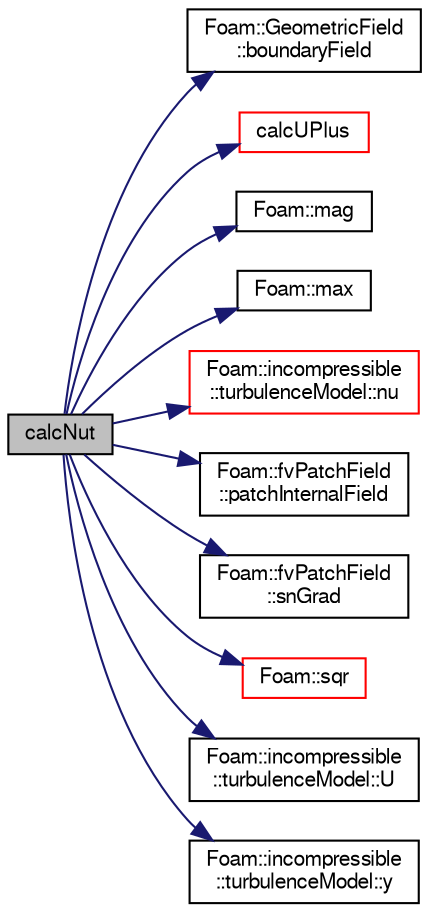 digraph "calcNut"
{
  bgcolor="transparent";
  edge [fontname="FreeSans",fontsize="10",labelfontname="FreeSans",labelfontsize="10"];
  node [fontname="FreeSans",fontsize="10",shape=record];
  rankdir="LR";
  Node19 [label="calcNut",height=0.2,width=0.4,color="black", fillcolor="grey75", style="filled", fontcolor="black"];
  Node19 -> Node20 [color="midnightblue",fontsize="10",style="solid",fontname="FreeSans"];
  Node20 [label="Foam::GeometricField\l::boundaryField",height=0.2,width=0.4,color="black",URL="$a22434.html#a3c6c1a789b48ea0c5e8bff64f9c14f2d",tooltip="Return reference to GeometricBoundaryField. "];
  Node19 -> Node21 [color="midnightblue",fontsize="10",style="solid",fontname="FreeSans"];
  Node21 [label="calcUPlus",height=0.2,width=0.4,color="red",URL="$a30998.html#aa8fadcd32e1db33e529682e41f8e17d1",tooltip="Calculate wall u+ from table. "];
  Node19 -> Node24 [color="midnightblue",fontsize="10",style="solid",fontname="FreeSans"];
  Node24 [label="Foam::mag",height=0.2,width=0.4,color="black",URL="$a21124.html#a929da2a3fdcf3dacbbe0487d3a330dae"];
  Node19 -> Node25 [color="midnightblue",fontsize="10",style="solid",fontname="FreeSans"];
  Node25 [label="Foam::max",height=0.2,width=0.4,color="black",URL="$a21124.html#ac993e906cf2774ae77e666bc24e81733"];
  Node19 -> Node26 [color="midnightblue",fontsize="10",style="solid",fontname="FreeSans"];
  Node26 [label="Foam::incompressible\l::turbulenceModel::nu",height=0.2,width=0.4,color="red",URL="$a31102.html#aa739f3daeda1884fecc84f2b36a24021",tooltip="Return the laminar viscosity. "];
  Node19 -> Node385 [color="midnightblue",fontsize="10",style="solid",fontname="FreeSans"];
  Node385 [label="Foam::fvPatchField\l::patchInternalField",height=0.2,width=0.4,color="black",URL="$a22354.html#a3b74a67629ed67899295ec63e8f9ae84",tooltip="Return internal field next to patch as patch field. "];
  Node19 -> Node386 [color="midnightblue",fontsize="10",style="solid",fontname="FreeSans"];
  Node386 [label="Foam::fvPatchField\l::snGrad",height=0.2,width=0.4,color="black",URL="$a22354.html#a4e21804a54c15c57d187b21feff6f267",tooltip="Return patch-normal gradient. "];
  Node19 -> Node387 [color="midnightblue",fontsize="10",style="solid",fontname="FreeSans"];
  Node387 [label="Foam::sqr",height=0.2,width=0.4,color="red",URL="$a21124.html#a277dc11c581d53826ab5090b08f3b17b"];
  Node19 -> Node388 [color="midnightblue",fontsize="10",style="solid",fontname="FreeSans"];
  Node388 [label="Foam::incompressible\l::turbulenceModel::U",height=0.2,width=0.4,color="black",URL="$a31102.html#a536d168d7b335fe81f506f232b5b4872",tooltip="Access function to velocity field. "];
  Node19 -> Node389 [color="midnightblue",fontsize="10",style="solid",fontname="FreeSans"];
  Node389 [label="Foam::incompressible\l::turbulenceModel::y",height=0.2,width=0.4,color="black",URL="$a31102.html#a152c527a6b3137685b03893a7a3a73eb",tooltip="Return the near wall distances. "];
}
